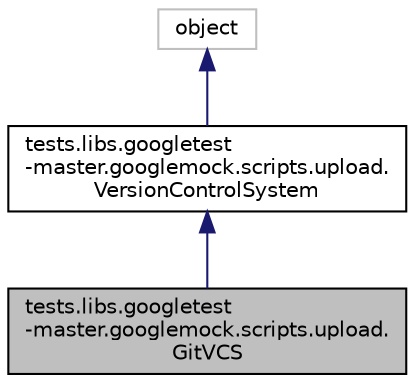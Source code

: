 digraph "tests.libs.googletest-master.googlemock.scripts.upload.GitVCS"
{
  edge [fontname="Helvetica",fontsize="10",labelfontname="Helvetica",labelfontsize="10"];
  node [fontname="Helvetica",fontsize="10",shape=record];
  Node3 [label="tests.libs.googletest\l-master.googlemock.scripts.upload.\lGitVCS",height=0.2,width=0.4,color="black", fillcolor="grey75", style="filled", fontcolor="black"];
  Node4 -> Node3 [dir="back",color="midnightblue",fontsize="10",style="solid",fontname="Helvetica"];
  Node4 [label="tests.libs.googletest\l-master.googlemock.scripts.upload.\lVersionControlSystem",height=0.2,width=0.4,color="black", fillcolor="white", style="filled",URL="$classtests_1_1libs_1_1googletest-master_1_1googlemock_1_1scripts_1_1upload_1_1VersionControlSystem.html"];
  Node5 -> Node4 [dir="back",color="midnightblue",fontsize="10",style="solid",fontname="Helvetica"];
  Node5 [label="object",height=0.2,width=0.4,color="grey75", fillcolor="white", style="filled"];
}
